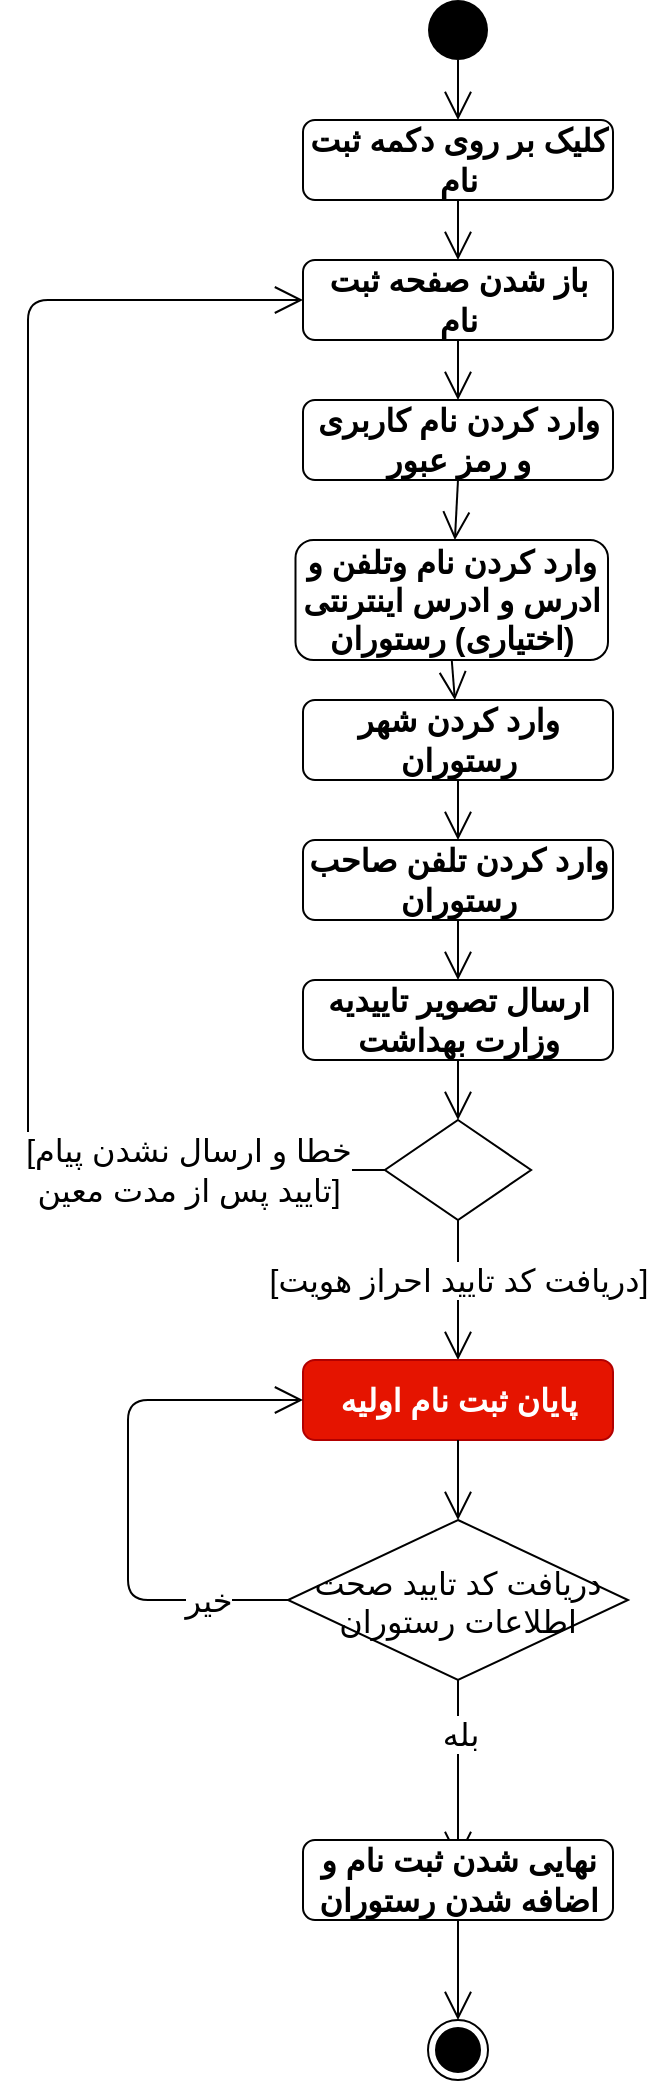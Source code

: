 <mxfile version="13.10.6" type="github">
  <diagram name="Page-1" id="0783ab3e-0a74-02c8-0abd-f7b4e66b4bec">
    <mxGraphModel dx="1422" dy="728" grid="1" gridSize="10" guides="1" tooltips="1" connect="1" arrows="1" fold="1" page="1" pageScale="1" pageWidth="850" pageHeight="1100" background="#ffffff" math="0" shadow="0">
      <root>
        <mxCell id="0" />
        <mxCell id="1" parent="0" />
        <mxCell id="fQumDwOXY34OFx4Cvdbp-1" value="" style="ellipse;fillColor=#000000;strokeColor=none;fontSize=15;" parent="1" vertex="1">
          <mxGeometry x="380" y="10" width="30" height="30" as="geometry" />
        </mxCell>
        <mxCell id="fQumDwOXY34OFx4Cvdbp-2" value="" style="endArrow=open;endFill=1;endSize=12;html=1;fontSize=15;exitX=0.5;exitY=1;exitDx=0;exitDy=0;" parent="1" source="fQumDwOXY34OFx4Cvdbp-1" target="fQumDwOXY34OFx4Cvdbp-3" edge="1">
          <mxGeometry width="160" relative="1" as="geometry">
            <mxPoint x="340" y="270" as="sourcePoint" />
            <mxPoint x="395" y="70" as="targetPoint" />
          </mxGeometry>
        </mxCell>
        <mxCell id="fQumDwOXY34OFx4Cvdbp-3" value="کلیک بر روی دکمه ثبت نام" style="shape=rect;html=1;rounded=1;whiteSpace=wrap;align=center;fontStyle=1;fontSize=16;" parent="1" vertex="1">
          <mxGeometry x="317.5" y="70" width="155" height="40" as="geometry" />
        </mxCell>
        <mxCell id="fQumDwOXY34OFx4Cvdbp-4" value="" style="endArrow=open;endFill=1;endSize=12;html=1;fontSize=15;exitX=0.5;exitY=1;exitDx=0;exitDy=0;" parent="1" source="fQumDwOXY34OFx4Cvdbp-3" target="fQumDwOXY34OFx4Cvdbp-5" edge="1">
          <mxGeometry width="160" relative="1" as="geometry">
            <mxPoint x="395" y="130" as="sourcePoint" />
            <mxPoint x="395" y="160" as="targetPoint" />
          </mxGeometry>
        </mxCell>
        <mxCell id="fQumDwOXY34OFx4Cvdbp-5" value="باز شدن صفحه ثبت نام" style="shape=rect;html=1;rounded=1;whiteSpace=wrap;align=center;fontStyle=1;fontSize=16;" parent="1" vertex="1">
          <mxGeometry x="317.5" y="140" width="155" height="40" as="geometry" />
        </mxCell>
        <mxCell id="fQumDwOXY34OFx4Cvdbp-6" value="" style="endArrow=open;endFill=1;endSize=12;html=1;fontSize=15;exitX=0.5;exitY=1;exitDx=0;exitDy=0;" parent="1" source="fQumDwOXY34OFx4Cvdbp-5" target="fQumDwOXY34OFx4Cvdbp-7" edge="1">
          <mxGeometry width="160" relative="1" as="geometry">
            <mxPoint x="350" y="200" as="sourcePoint" />
            <mxPoint x="395" y="220" as="targetPoint" />
          </mxGeometry>
        </mxCell>
        <mxCell id="fQumDwOXY34OFx4Cvdbp-7" value="وارد کردن نام کاربری و رمز عبور" style="shape=rect;html=1;rounded=1;whiteSpace=wrap;align=center;fontStyle=1;fontSize=16;" parent="1" vertex="1">
          <mxGeometry x="317.5" y="210" width="155" height="40" as="geometry" />
        </mxCell>
        <mxCell id="fQumDwOXY34OFx4Cvdbp-8" value="" style="endArrow=open;endFill=1;endSize=12;html=1;fontSize=15;exitX=0.5;exitY=1;exitDx=0;exitDy=0;" parent="1" source="fQumDwOXY34OFx4Cvdbp-7" target="fQumDwOXY34OFx4Cvdbp-9" edge="1">
          <mxGeometry width="160" relative="1" as="geometry">
            <mxPoint x="395" y="290" as="sourcePoint" />
            <mxPoint x="395" y="320" as="targetPoint" />
          </mxGeometry>
        </mxCell>
        <mxCell id="fQumDwOXY34OFx4Cvdbp-9" value="وارد کردن نام وتلفن و ادرس و ادرس اینترنتی (اختیاری) رستوران" style="shape=rect;html=1;rounded=1;whiteSpace=wrap;align=center;fontStyle=1;fontSize=16;" parent="1" vertex="1">
          <mxGeometry x="313.75" y="280" width="156.25" height="60" as="geometry" />
        </mxCell>
        <mxCell id="fQumDwOXY34OFx4Cvdbp-10" value="" style="endArrow=open;endFill=1;endSize=12;html=1;fontSize=15;exitX=0.5;exitY=1;exitDx=0;exitDy=0;" parent="1" source="fQumDwOXY34OFx4Cvdbp-9" target="fQumDwOXY34OFx4Cvdbp-11" edge="1">
          <mxGeometry width="160" relative="1" as="geometry">
            <mxPoint x="387.5" y="350" as="sourcePoint" />
            <mxPoint x="387.5" y="380" as="targetPoint" />
          </mxGeometry>
        </mxCell>
        <mxCell id="fQumDwOXY34OFx4Cvdbp-11" value="وارد کردن شهر رستوران" style="shape=rect;html=1;rounded=1;whiteSpace=wrap;align=center;fontStyle=1;fontSize=16;" parent="1" vertex="1">
          <mxGeometry x="317.5" y="360" width="155" height="40" as="geometry" />
        </mxCell>
        <mxCell id="fQumDwOXY34OFx4Cvdbp-12" value="" style="endArrow=open;endFill=1;endSize=12;html=1;fontSize=15;exitX=0.5;exitY=1;exitDx=0;exitDy=0;exitPerimeter=0;" parent="1" source="fQumDwOXY34OFx4Cvdbp-11" target="fQumDwOXY34OFx4Cvdbp-13" edge="1">
          <mxGeometry width="160" relative="1" as="geometry">
            <mxPoint x="395" y="410" as="sourcePoint" />
            <mxPoint x="387.5" y="460" as="targetPoint" />
          </mxGeometry>
        </mxCell>
        <mxCell id="fQumDwOXY34OFx4Cvdbp-13" value="وارد کردن تلفن صاحب رستوران" style="shape=rect;html=1;rounded=1;whiteSpace=wrap;align=center;fontStyle=1;fontSize=16;" parent="1" vertex="1">
          <mxGeometry x="317.5" y="430" width="155" height="40" as="geometry" />
        </mxCell>
        <mxCell id="fQumDwOXY34OFx4Cvdbp-14" value="" style="endArrow=open;endFill=1;endSize=12;html=1;fontSize=15;exitX=0.5;exitY=1;exitDx=0;exitDy=0;" parent="1" source="fQumDwOXY34OFx4Cvdbp-13" target="fQumDwOXY34OFx4Cvdbp-15" edge="1">
          <mxGeometry width="160" relative="1" as="geometry">
            <mxPoint x="391.25" y="480" as="sourcePoint" />
            <mxPoint x="383.75" y="540" as="targetPoint" />
          </mxGeometry>
        </mxCell>
        <mxCell id="fQumDwOXY34OFx4Cvdbp-15" value="ارسال تصویر تاییدیه وزارت بهداشت" style="shape=rect;html=1;rounded=1;whiteSpace=wrap;align=center;fontStyle=1;fontSize=16;" parent="1" vertex="1">
          <mxGeometry x="317.5" y="500" width="155" height="40" as="geometry" />
        </mxCell>
        <mxCell id="fQumDwOXY34OFx4Cvdbp-16" value="" style="rhombus;fontSize=16;" parent="1" vertex="1">
          <mxGeometry x="358.44" y="570" width="73.12" height="50" as="geometry" />
        </mxCell>
        <mxCell id="fQumDwOXY34OFx4Cvdbp-17" value="" style="endArrow=open;endFill=1;endSize=12;html=1;fontSize=16;exitX=0.5;exitY=1;exitDx=0;exitDy=0;entryX=0.5;entryY=0;entryDx=0;entryDy=0;" parent="1" source="fQumDwOXY34OFx4Cvdbp-15" target="fQumDwOXY34OFx4Cvdbp-16" edge="1">
          <mxGeometry width="160" relative="1" as="geometry">
            <mxPoint x="340" y="630" as="sourcePoint" />
            <mxPoint x="500" y="630" as="targetPoint" />
          </mxGeometry>
        </mxCell>
        <mxCell id="fQumDwOXY34OFx4Cvdbp-18" value="" style="endArrow=open;endFill=1;endSize=12;html=1;fontSize=16;exitX=0;exitY=0.5;exitDx=0;exitDy=0;entryX=0;entryY=0.5;entryDx=0;entryDy=0;" parent="1" source="fQumDwOXY34OFx4Cvdbp-16" target="fQumDwOXY34OFx4Cvdbp-5" edge="1">
          <mxGeometry width="160" relative="1" as="geometry">
            <mxPoint x="60" y="530" as="sourcePoint" />
            <mxPoint x="180" y="160" as="targetPoint" />
            <Array as="points">
              <mxPoint x="180" y="595" />
              <mxPoint x="180" y="160" />
            </Array>
          </mxGeometry>
        </mxCell>
        <mxCell id="fQumDwOXY34OFx4Cvdbp-19" value="&lt;div&gt;[خطا و ارسال نشدن پیام&lt;/div&gt;&lt;div&gt; تایید پس از مدت معین]&lt;/div&gt;" style="edgeLabel;html=1;align=center;verticalAlign=middle;resizable=0;points=[];fontSize=16;" parent="fQumDwOXY34OFx4Cvdbp-18" vertex="1" connectable="0">
          <mxGeometry x="-0.669" y="1" relative="1" as="geometry">
            <mxPoint x="25.56" y="-1" as="offset" />
          </mxGeometry>
        </mxCell>
        <mxCell id="fQumDwOXY34OFx4Cvdbp-20" value="" style="endArrow=open;endFill=1;endSize=12;html=1;fontSize=15;exitX=0.5;exitY=1;exitDx=0;exitDy=0;" parent="1" source="fQumDwOXY34OFx4Cvdbp-16" target="fQumDwOXY34OFx4Cvdbp-21" edge="1">
          <mxGeometry width="160" relative="1" as="geometry">
            <mxPoint x="391.88" y="640" as="sourcePoint" />
            <mxPoint x="380.63" y="710" as="targetPoint" />
          </mxGeometry>
        </mxCell>
        <mxCell id="fQumDwOXY34OFx4Cvdbp-22" value="[دریافت کد تایید احراز هویت]" style="edgeLabel;html=1;align=center;verticalAlign=middle;resizable=0;points=[];fontSize=16;" parent="fQumDwOXY34OFx4Cvdbp-20" vertex="1" connectable="0">
          <mxGeometry x="-0.4" y="2" relative="1" as="geometry">
            <mxPoint x="-2" y="9" as="offset" />
          </mxGeometry>
        </mxCell>
        <mxCell id="fQumDwOXY34OFx4Cvdbp-21" value="پایان ثبت نام اولیه" style="shape=rect;html=1;rounded=1;whiteSpace=wrap;align=center;fontStyle=1;fontSize=16;fillColor=#e51400;strokeColor=#B20000;fontColor=#ffffff;" parent="1" vertex="1">
          <mxGeometry x="317.5" y="690" width="155" height="40" as="geometry" />
        </mxCell>
        <mxCell id="fQumDwOXY34OFx4Cvdbp-28" value="&#xa;&#xa;دریافت کد تایید صحت&#xa; اطلاعات رستوران&#xa;&#xa;" style="rhombus;fontSize=16;" parent="1" vertex="1">
          <mxGeometry x="310" y="770" width="170" height="80" as="geometry" />
        </mxCell>
        <mxCell id="fQumDwOXY34OFx4Cvdbp-31" value="" style="endArrow=open;endFill=1;endSize=12;html=1;fontSize=15;exitX=0.5;exitY=1;exitDx=0;exitDy=0;" parent="1" source="fQumDwOXY34OFx4Cvdbp-28" edge="1">
          <mxGeometry width="160" relative="1" as="geometry">
            <mxPoint x="395.78" y="850" as="sourcePoint" />
            <mxPoint x="395" y="940" as="targetPoint" />
            <Array as="points" />
          </mxGeometry>
        </mxCell>
        <mxCell id="fQumDwOXY34OFx4Cvdbp-34" value="بله" style="edgeLabel;html=1;align=center;verticalAlign=middle;resizable=0;points=[];fontSize=16;" parent="fQumDwOXY34OFx4Cvdbp-31" vertex="1" connectable="0">
          <mxGeometry x="-0.399" y="1" relative="1" as="geometry">
            <mxPoint as="offset" />
          </mxGeometry>
        </mxCell>
        <mxCell id="fQumDwOXY34OFx4Cvdbp-33" value="" style="endArrow=open;endFill=1;endSize=12;html=1;fontSize=16;exitX=0.5;exitY=1;exitDx=0;exitDy=0;entryX=0.5;entryY=0;entryDx=0;entryDy=0;" parent="1" source="fQumDwOXY34OFx4Cvdbp-21" target="fQumDwOXY34OFx4Cvdbp-28" edge="1">
          <mxGeometry width="160" relative="1" as="geometry">
            <mxPoint x="410" y="740" as="sourcePoint" />
            <mxPoint x="400" y="770" as="targetPoint" />
          </mxGeometry>
        </mxCell>
        <mxCell id="fQumDwOXY34OFx4Cvdbp-35" value="" style="endArrow=open;endFill=1;endSize=12;html=1;fontSize=16;exitX=0;exitY=0.5;exitDx=0;exitDy=0;entryX=0;entryY=0.5;entryDx=0;entryDy=0;" parent="1" source="fQumDwOXY34OFx4Cvdbp-28" target="fQumDwOXY34OFx4Cvdbp-21" edge="1">
          <mxGeometry width="160" relative="1" as="geometry">
            <mxPoint x="120" y="860" as="sourcePoint" />
            <mxPoint x="230" y="770" as="targetPoint" />
            <Array as="points">
              <mxPoint x="230" y="810" />
              <mxPoint x="230" y="710" />
            </Array>
          </mxGeometry>
        </mxCell>
        <mxCell id="fQumDwOXY34OFx4Cvdbp-37" value="خیر" style="edgeLabel;html=1;align=center;verticalAlign=middle;resizable=0;points=[];fontSize=16;" parent="fQumDwOXY34OFx4Cvdbp-35" vertex="1" connectable="0">
          <mxGeometry x="0.062" y="-1" relative="1" as="geometry">
            <mxPoint x="39" y="62" as="offset" />
          </mxGeometry>
        </mxCell>
        <mxCell id="fQumDwOXY34OFx4Cvdbp-40" value="" style="ellipse;html=1;shape=endState;fillColor=#000000;strokeColor=#000000;fontSize=16;" parent="1" vertex="1">
          <mxGeometry x="380" y="1020" width="30" height="30" as="geometry" />
        </mxCell>
        <mxCell id="SYJpGWBFYSdh2bLVMire-1" value="نهایی شدن ثبت نام و اضافه شدن رستوران " style="shape=rect;html=1;rounded=1;whiteSpace=wrap;align=center;fontStyle=1;fontSize=16;" parent="1" vertex="1">
          <mxGeometry x="317.5" y="930" width="155" height="40" as="geometry" />
        </mxCell>
        <mxCell id="SYJpGWBFYSdh2bLVMire-2" value="" style="endArrow=open;endFill=1;endSize=12;html=1;fontSize=16;exitX=0.5;exitY=1;exitDx=0;exitDy=0;entryX=0.5;entryY=0;entryDx=0;entryDy=0;" parent="1" source="SYJpGWBFYSdh2bLVMire-1" target="fQumDwOXY34OFx4Cvdbp-40" edge="1">
          <mxGeometry width="160" relative="1" as="geometry">
            <mxPoint x="380" y="980" as="sourcePoint" />
            <mxPoint x="380" y="1020" as="targetPoint" />
          </mxGeometry>
        </mxCell>
      </root>
    </mxGraphModel>
  </diagram>
</mxfile>
